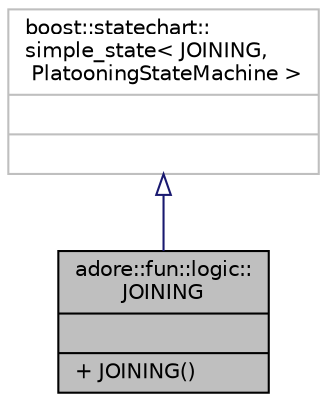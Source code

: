 digraph "adore::fun::logic::JOINING"
{
 // LATEX_PDF_SIZE
  edge [fontname="Helvetica",fontsize="10",labelfontname="Helvetica",labelfontsize="10"];
  node [fontname="Helvetica",fontsize="10",shape=record];
  Node1 [label="{adore::fun::logic::\lJOINING\n||+ JOINING()\l}",height=0.2,width=0.4,color="black", fillcolor="grey75", style="filled", fontcolor="black",tooltip=" "];
  Node2 -> Node1 [dir="back",color="midnightblue",fontsize="10",style="solid",arrowtail="onormal",fontname="Helvetica"];
  Node2 [label="{boost::statechart::\lsimple_state\< JOINING,\l PlatooningStateMachine \>\n||}",height=0.2,width=0.4,color="grey75", fillcolor="white", style="filled",tooltip=" "];
}
